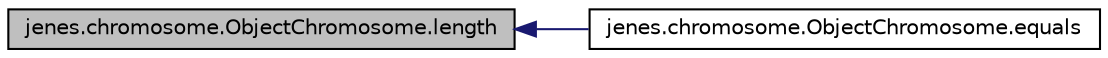 digraph "jenes.chromosome.ObjectChromosome.length"
{
  edge [fontname="Helvetica",fontsize="10",labelfontname="Helvetica",labelfontsize="10"];
  node [fontname="Helvetica",fontsize="10",shape=record];
  rankdir="LR";
  Node1 [label="jenes.chromosome.ObjectChromosome.length",height=0.2,width=0.4,color="black", fillcolor="grey75", style="filled" fontcolor="black"];
  Node1 -> Node2 [dir="back",color="midnightblue",fontsize="10",style="solid",fontname="Helvetica"];
  Node2 [label="jenes.chromosome.ObjectChromosome.equals",height=0.2,width=0.4,color="black", fillcolor="white", style="filled",URL="$classjenes_1_1chromosome_1_1_object_chromosome.html#abeb710a44460d3699bf991590c41574a"];
}
